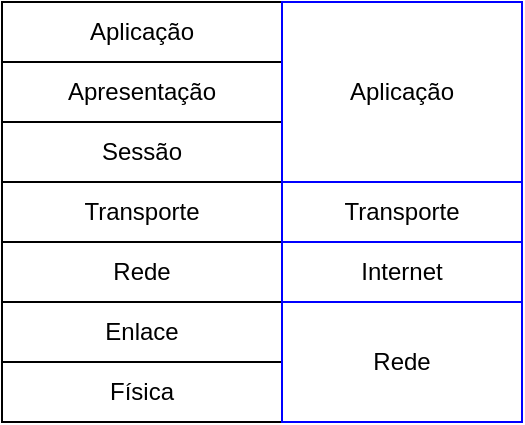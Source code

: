<mxfile version="20.2.4" type="device"><diagram id="ffKLKaFEFcgQjF6BVCEt" name="Página-1"><mxGraphModel dx="981" dy="508" grid="1" gridSize="10" guides="1" tooltips="1" connect="1" arrows="1" fold="1" page="1" pageScale="1" pageWidth="827" pageHeight="1169" math="0" shadow="0"><root><mxCell id="0"/><mxCell id="1" parent="0"/><mxCell id="Tzk5ungnbE6gm15_9-Th-7" value="Enlace" style="rounded=0;whiteSpace=wrap;html=1;strokeColor=default;fillColor=none;" vertex="1" parent="1"><mxGeometry x="40" y="190" width="140" height="30" as="geometry"/></mxCell><mxCell id="Tzk5ungnbE6gm15_9-Th-8" value="Física" style="rounded=0;whiteSpace=wrap;html=1;strokeColor=default;fillColor=none;" vertex="1" parent="1"><mxGeometry x="40" y="220" width="140" height="30" as="geometry"/></mxCell><mxCell id="Tzk5ungnbE6gm15_9-Th-9" value="Rede" style="rounded=0;whiteSpace=wrap;html=1;strokeColor=default;fillColor=none;" vertex="1" parent="1"><mxGeometry x="40" y="160" width="140" height="30" as="geometry"/></mxCell><mxCell id="Tzk5ungnbE6gm15_9-Th-10" value="Transporte" style="rounded=0;whiteSpace=wrap;html=1;strokeColor=default;fillColor=none;" vertex="1" parent="1"><mxGeometry x="40" y="130" width="140" height="30" as="geometry"/></mxCell><mxCell id="Tzk5ungnbE6gm15_9-Th-11" value="Sessão" style="rounded=0;whiteSpace=wrap;html=1;strokeColor=default;fillColor=none;" vertex="1" parent="1"><mxGeometry x="40" y="100" width="140" height="30" as="geometry"/></mxCell><mxCell id="Tzk5ungnbE6gm15_9-Th-12" value="Apresentação" style="rounded=0;whiteSpace=wrap;html=1;strokeColor=default;fillColor=none;" vertex="1" parent="1"><mxGeometry x="40" y="70" width="140" height="30" as="geometry"/></mxCell><mxCell id="Tzk5ungnbE6gm15_9-Th-13" value="Aplicação" style="rounded=0;whiteSpace=wrap;html=1;strokeColor=default;fillColor=none;" vertex="1" parent="1"><mxGeometry x="40" y="40" width="140" height="30" as="geometry"/></mxCell><mxCell id="Tzk5ungnbE6gm15_9-Th-14" value="Rede" style="rounded=0;whiteSpace=wrap;html=1;strokeColor=#0000FF;fillColor=none;" vertex="1" parent="1"><mxGeometry x="180" y="190" width="120" height="60" as="geometry"/></mxCell><mxCell id="Tzk5ungnbE6gm15_9-Th-15" value="Internet" style="rounded=0;whiteSpace=wrap;html=1;strokeColor=#0000FF;fillColor=none;" vertex="1" parent="1"><mxGeometry x="180" y="160" width="120" height="30" as="geometry"/></mxCell><mxCell id="Tzk5ungnbE6gm15_9-Th-16" value="Transporte" style="rounded=0;whiteSpace=wrap;html=1;strokeColor=#0000FF;fillColor=none;" vertex="1" parent="1"><mxGeometry x="180" y="130" width="120" height="30" as="geometry"/></mxCell><mxCell id="Tzk5ungnbE6gm15_9-Th-17" value="Aplicação" style="rounded=0;whiteSpace=wrap;html=1;strokeColor=#0000FF;fillColor=none;" vertex="1" parent="1"><mxGeometry x="180" y="40" width="120" height="90" as="geometry"/></mxCell></root></mxGraphModel></diagram></mxfile>